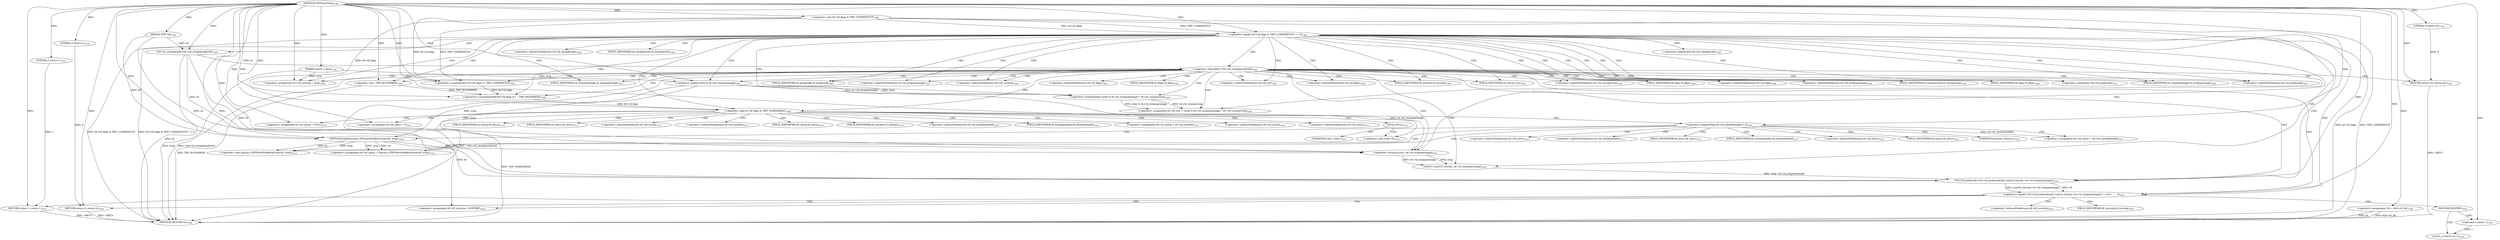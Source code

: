 digraph "TIFFStartStrip" {  
"77212" [label = <(METHOD,TIFFStartStrip)<SUB>1394</SUB>> ]
"77356" [label = <(METHOD_RETURN,int)<SUB>1394</SUB>> ]
"77213" [label = <(PARAM,TIFF *tif)<SUB>1394</SUB>> ]
"77214" [label = <(PARAM,uint32_t strip)<SUB>1394</SUB>> ]
"77217" [label = <(&lt;operator&gt;.assignment,*td = &amp;tif-&gt;tif_dir)<SUB>1396</SUB>> ]
"77248" [label = <(&lt;operator&gt;.assignment,tif-&gt;tif_curstrip = strip)<SUB>1404</SUB>> ]
"77253" [label = <(&lt;operator&gt;.assignment,tif-&gt;tif_row = (strip % td-&gt;td_stripsperimage) * td-&gt;td_rowsperstrip)<SUB>1405</SUB>> ]
"77266" [label = <(&lt;operators&gt;.assignmentAnd,tif-&gt;tif_flags &amp;= ~TIFF_BUF4WRITE)<SUB>1406</SUB>> ]
"77354" [label = <(RETURN,return 1;,return 1;)<SUB>1432</SUB>> ]
"77224" [label = <(&lt;operator&gt;.equals,(tif-&gt;tif_flags &amp; TIFF_CODERSETUP) == 0)<SUB>1398</SUB>> ]
"77273" [label = <(&lt;operator&gt;.and,tif-&gt;tif_flags &amp; TIFF_NOREADRAW)<SUB>1408</SUB>> ]
"77328" [label = <(&lt;operator&gt;.equals,(*tif-&gt;tif_predecode)(tif, (uint16_t)(strip / td-&gt;td_stripsperimage)) ==\012        0)<SUB>1421</SUB>> ]
"77355" [label = <(LITERAL,1,return 1;)<SUB>1432</SUB>> ]
"77243" [label = <(&lt;operators&gt;.assignmentOr,tif-&gt;tif_flags |= TIFF_CODERSETUP)<SUB>1402</SUB>> ]
"77257" [label = <(&lt;operator&gt;.multiplication,(strip % td-&gt;td_stripsperimage) * td-&gt;td_rowsperstrip)<SUB>1405</SUB>> ]
"77270" [label = <(&lt;operator&gt;.not,~TIFF_BUF4WRITE)<SUB>1406</SUB>> ]
"77279" [label = <(&lt;operator&gt;.assignment,tif-&gt;tif_rawcp = NULL)<SUB>1410</SUB>> ]
"77288" [label = <(&lt;operator&gt;.assignment,tif-&gt;tif_rawcc = 0)<SUB>1411</SUB>> ]
"77343" [label = <(&lt;operator&gt;.assignment,tif-&gt;tif_curstrip = NOSTRIP)<SUB>1429</SUB>> ]
"77352" [label = <(RETURN,return 0;,return 0;)<SUB>1430</SUB>> ]
"77225" [label = <(&lt;operator&gt;.and,tif-&gt;tif_flags &amp; TIFF_CODERSETUP)<SUB>1398</SUB>> ]
"77233" [label = <(&lt;operator&gt;.logicalNot,!(*tif-&gt;tif_setupdecode)(tif))<SUB>1400</SUB>> ]
"77258" [label = <(&lt;operator&gt;.modulo,strip % td-&gt;td_stripsperimage)<SUB>1405</SUB>> ]
"77295" [label = <(&lt;operator&gt;.assignment,tif-&gt;tif_rawcp = tif-&gt;tif_rawdata)<SUB>1415</SUB>> ]
"77329" [label = <(*tif-&gt;tif_predecode,(*tif-&gt;tif_predecode)(tif, (uint16_t)(strip / td-&gt;td_stripsperimage)))<SUB>1421</SUB>> ]
"77353" [label = <(LITERAL,0,return 0;)<SUB>1430</SUB>> ]
"77241" [label = <(RETURN,return (0);,return (0);)<SUB>1401</SUB>> ]
"77303" [label = <(&lt;operator&gt;.greaterThan,tif-&gt;tif_rawdataloaded &gt; 0)<SUB>1416</SUB>> ]
"77335" [label = <(uint16_t,(uint16_t)(strip / td-&gt;td_stripsperimage))<SUB>1421</SUB>> ]
"77234" [label = <(*tif-&gt;tif_setupdecode,(*tif-&gt;tif_setupdecode)(tif))<SUB>1400</SUB>> ]
"77242" [label = <(LITERAL,0,return (0);)<SUB>1401</SUB>> ]
"77285" [label = <(&lt;operator&gt;.cast,(void *)0)<SUB>1410</SUB>> ]
"77309" [label = <(&lt;operator&gt;.assignment,tif-&gt;tif_rawcc = tif-&gt;tif_rawdataloaded)<SUB>1417</SUB>> ]
"77336" [label = <(&lt;operator&gt;.division,strip / td-&gt;td_stripsperimage)<SUB>1421</SUB>> ]
"77349" [label = <(uint32_t,(uint32_t)(-1))<SUB>1429</SUB>> ]
"77318" [label = <(&lt;operator&gt;.assignment,tif-&gt;tif_rawcc = (tmsize_t)TIFFGetStrileByteCount(tif, strip))<SUB>1419</SUB>> ]
"77350" [label = <(&lt;operator&gt;.minus,-1)<SUB>1429</SUB>> ]
"77322" [label = <(&lt;operator&gt;.cast,(tmsize_t)TIFFGetStrileByteCount(tif, strip))<SUB>1419</SUB>> ]
"77324" [label = <(TIFFGetStrileByteCount,TIFFGetStrileByteCount(tif, strip))<SUB>1419</SUB>> ]
"77249" [label = <(&lt;operator&gt;.indirectFieldAccess,tif-&gt;tif_curstrip)<SUB>1404</SUB>> ]
"77254" [label = <(&lt;operator&gt;.indirectFieldAccess,tif-&gt;tif_row)<SUB>1405</SUB>> ]
"77267" [label = <(&lt;operator&gt;.indirectFieldAccess,tif-&gt;tif_flags)<SUB>1406</SUB>> ]
"77251" [label = <(FIELD_IDENTIFIER,tif_curstrip,tif_curstrip)<SUB>1404</SUB>> ]
"77256" [label = <(FIELD_IDENTIFIER,tif_row,tif_row)<SUB>1405</SUB>> ]
"77263" [label = <(&lt;operator&gt;.indirectFieldAccess,td-&gt;td_rowsperstrip)<SUB>1405</SUB>> ]
"77269" [label = <(FIELD_IDENTIFIER,tif_flags,tif_flags)<SUB>1406</SUB>> ]
"77274" [label = <(&lt;operator&gt;.indirectFieldAccess,tif-&gt;tif_flags)<SUB>1408</SUB>> ]
"77244" [label = <(&lt;operator&gt;.indirectFieldAccess,tif-&gt;tif_flags)<SUB>1402</SUB>> ]
"77260" [label = <(&lt;operator&gt;.indirectFieldAccess,td-&gt;td_stripsperimage)<SUB>1405</SUB>> ]
"77265" [label = <(FIELD_IDENTIFIER,td_rowsperstrip,td_rowsperstrip)<SUB>1405</SUB>> ]
"77276" [label = <(FIELD_IDENTIFIER,tif_flags,tif_flags)<SUB>1408</SUB>> ]
"77280" [label = <(&lt;operator&gt;.indirectFieldAccess,tif-&gt;tif_rawcp)<SUB>1410</SUB>> ]
"77283" [label = <(NULL,NULL)<SUB>1410</SUB>> ]
"77289" [label = <(&lt;operator&gt;.indirectFieldAccess,tif-&gt;tif_rawcc)<SUB>1411</SUB>> ]
"77330" [label = <(&lt;operator&gt;.indirection,*tif-&gt;tif_predecode)<SUB>1421</SUB>> ]
"77344" [label = <(&lt;operator&gt;.indirectFieldAccess,tif-&gt;tif_curstrip)<SUB>1429</SUB>> ]
"77347" [label = <(NOSTRIP,NOSTRIP)<SUB>1429</SUB>> ]
"77246" [label = <(FIELD_IDENTIFIER,tif_flags,tif_flags)<SUB>1402</SUB>> ]
"77262" [label = <(FIELD_IDENTIFIER,td_stripsperimage,td_stripsperimage)<SUB>1405</SUB>> ]
"77282" [label = <(FIELD_IDENTIFIER,tif_rawcp,tif_rawcp)<SUB>1410</SUB>> ]
"77291" [label = <(FIELD_IDENTIFIER,tif_rawcc,tif_rawcc)<SUB>1411</SUB>> ]
"77296" [label = <(&lt;operator&gt;.indirectFieldAccess,tif-&gt;tif_rawcp)<SUB>1415</SUB>> ]
"77299" [label = <(&lt;operator&gt;.indirectFieldAccess,tif-&gt;tif_rawdata)<SUB>1415</SUB>> ]
"77331" [label = <(&lt;operator&gt;.indirectFieldAccess,tif-&gt;tif_predecode)<SUB>1421</SUB>> ]
"77346" [label = <(FIELD_IDENTIFIER,tif_curstrip,tif_curstrip)<SUB>1429</SUB>> ]
"77235" [label = <(&lt;operator&gt;.indirection,*tif-&gt;tif_setupdecode)<SUB>1400</SUB>> ]
"77298" [label = <(FIELD_IDENTIFIER,tif_rawcp,tif_rawcp)<SUB>1415</SUB>> ]
"77301" [label = <(FIELD_IDENTIFIER,tif_rawdata,tif_rawdata)<SUB>1415</SUB>> ]
"77304" [label = <(&lt;operator&gt;.indirectFieldAccess,tif-&gt;tif_rawdataloaded)<SUB>1416</SUB>> ]
"77333" [label = <(FIELD_IDENTIFIER,tif_predecode,tif_predecode)<SUB>1421</SUB>> ]
"77338" [label = <(&lt;operator&gt;.indirectFieldAccess,td-&gt;td_stripsperimage)<SUB>1421</SUB>> ]
"77236" [label = <(&lt;operator&gt;.indirectFieldAccess,tif-&gt;tif_setupdecode)<SUB>1400</SUB>> ]
"77286" [label = <(UNKNOWN,void *,void *)<SUB>1410</SUB>> ]
"77306" [label = <(FIELD_IDENTIFIER,tif_rawdataloaded,tif_rawdataloaded)<SUB>1416</SUB>> ]
"77310" [label = <(&lt;operator&gt;.indirectFieldAccess,tif-&gt;tif_rawcc)<SUB>1417</SUB>> ]
"77313" [label = <(&lt;operator&gt;.indirectFieldAccess,tif-&gt;tif_rawdataloaded)<SUB>1417</SUB>> ]
"77340" [label = <(FIELD_IDENTIFIER,td_stripsperimage,td_stripsperimage)<SUB>1421</SUB>> ]
"77238" [label = <(FIELD_IDENTIFIER,tif_setupdecode,tif_setupdecode)<SUB>1400</SUB>> ]
"77312" [label = <(FIELD_IDENTIFIER,tif_rawcc,tif_rawcc)<SUB>1417</SUB>> ]
"77315" [label = <(FIELD_IDENTIFIER,tif_rawdataloaded,tif_rawdataloaded)<SUB>1417</SUB>> ]
"77319" [label = <(&lt;operator&gt;.indirectFieldAccess,tif-&gt;tif_rawcc)<SUB>1419</SUB>> ]
"77321" [label = <(FIELD_IDENTIFIER,tif_rawcc,tif_rawcc)<SUB>1419</SUB>> ]
"77323" [label = <(UNKNOWN,tmsize_t,tmsize_t)<SUB>1419</SUB>> ]
  "77352" -> "77356"  [ label = "DDG: &lt;RET&gt;"] 
  "77354" -> "77356"  [ label = "DDG: &lt;RET&gt;"] 
  "77241" -> "77356"  [ label = "DDG: &lt;RET&gt;"] 
  "77214" -> "77356"  [ label = "DDG: strip"] 
  "77217" -> "77356"  [ label = "DDG: td"] 
  "77217" -> "77356"  [ label = "DDG: &amp;tif-&gt;tif_dir"] 
  "77225" -> "77356"  [ label = "DDG: tif-&gt;tif_flags"] 
  "77225" -> "77356"  [ label = "DDG: TIFF_CODERSETUP"] 
  "77224" -> "77356"  [ label = "DDG: tif-&gt;tif_flags &amp; TIFF_CODERSETUP"] 
  "77224" -> "77356"  [ label = "DDG: (tif-&gt;tif_flags &amp; TIFF_CODERSETUP) == 0"] 
  "77234" -> "77356"  [ label = "DDG: tif"] 
  "77233" -> "77356"  [ label = "DDG: (*tif-&gt;tif_setupdecode)(tif)"] 
  "77233" -> "77356"  [ label = "DDG: !(*tif-&gt;tif_setupdecode)(tif)"] 
  "77273" -> "77356"  [ label = "DDG: TIFF_NOREADRAW"] 
  "77270" -> "77356"  [ label = "DDG: TIFF_BUF4WRITE"] 
  "77212" -> "77213"  [ label = "DDG: "] 
  "77212" -> "77214"  [ label = "DDG: "] 
  "77214" -> "77248"  [ label = "DDG: strip"] 
  "77212" -> "77248"  [ label = "DDG: "] 
  "77257" -> "77253"  [ label = "DDG: strip % td-&gt;td_stripsperimage"] 
  "77257" -> "77253"  [ label = "DDG: td-&gt;td_rowsperstrip"] 
  "77270" -> "77266"  [ label = "DDG: TIFF_BUF4WRITE"] 
  "77355" -> "77354"  [ label = "DDG: 1"] 
  "77212" -> "77354"  [ label = "DDG: "] 
  "77212" -> "77217"  [ label = "DDG: "] 
  "77225" -> "77266"  [ label = "DDG: tif-&gt;tif_flags"] 
  "77243" -> "77266"  [ label = "DDG: tif-&gt;tif_flags"] 
  "77212" -> "77355"  [ label = "DDG: "] 
  "77225" -> "77224"  [ label = "DDG: tif-&gt;tif_flags"] 
  "77225" -> "77224"  [ label = "DDG: TIFF_CODERSETUP"] 
  "77212" -> "77224"  [ label = "DDG: "] 
  "77225" -> "77243"  [ label = "DDG: TIFF_CODERSETUP"] 
  "77212" -> "77243"  [ label = "DDG: "] 
  "77258" -> "77257"  [ label = "DDG: strip"] 
  "77258" -> "77257"  [ label = "DDG: td-&gt;td_stripsperimage"] 
  "77212" -> "77270"  [ label = "DDG: "] 
  "77266" -> "77273"  [ label = "DDG: tif-&gt;tif_flags"] 
  "77212" -> "77273"  [ label = "DDG: "] 
  "77212" -> "77279"  [ label = "DDG: "] 
  "77212" -> "77288"  [ label = "DDG: "] 
  "77329" -> "77328"  [ label = "DDG: tif"] 
  "77329" -> "77328"  [ label = "DDG: (uint16_t)(strip / td-&gt;td_stripsperimage)"] 
  "77212" -> "77328"  [ label = "DDG: "] 
  "77212" -> "77343"  [ label = "DDG: "] 
  "77353" -> "77352"  [ label = "DDG: 0"] 
  "77212" -> "77352"  [ label = "DDG: "] 
  "77212" -> "77225"  [ label = "DDG: "] 
  "77225" -> "77243"  [ label = "DDG: tif-&gt;tif_flags"] 
  "77212" -> "77258"  [ label = "DDG: "] 
  "77214" -> "77258"  [ label = "DDG: strip"] 
  "77234" -> "77329"  [ label = "DDG: tif"] 
  "77324" -> "77329"  [ label = "DDG: tif"] 
  "77213" -> "77329"  [ label = "DDG: tif"] 
  "77212" -> "77329"  [ label = "DDG: "] 
  "77335" -> "77329"  [ label = "DDG: strip / td-&gt;td_stripsperimage"] 
  "77212" -> "77353"  [ label = "DDG: "] 
  "77234" -> "77233"  [ label = "DDG: tif"] 
  "77242" -> "77241"  [ label = "DDG: 0"] 
  "77212" -> "77241"  [ label = "DDG: "] 
  "77336" -> "77335"  [ label = "DDG: strip"] 
  "77336" -> "77335"  [ label = "DDG: td-&gt;td_stripsperimage"] 
  "77213" -> "77234"  [ label = "DDG: tif"] 
  "77212" -> "77234"  [ label = "DDG: "] 
  "77212" -> "77242"  [ label = "DDG: "] 
  "77212" -> "77285"  [ label = "DDG: "] 
  "77212" -> "77303"  [ label = "DDG: "] 
  "77303" -> "77309"  [ label = "DDG: tif-&gt;tif_rawdataloaded"] 
  "77258" -> "77336"  [ label = "DDG: strip"] 
  "77324" -> "77336"  [ label = "DDG: strip"] 
  "77212" -> "77336"  [ label = "DDG: "] 
  "77258" -> "77336"  [ label = "DDG: td-&gt;td_stripsperimage"] 
  "77324" -> "77318"  [ label = "DDG: tif"] 
  "77324" -> "77318"  [ label = "DDG: strip"] 
  "77350" -> "77349"  [ label = "DDG: 1"] 
  "77212" -> "77350"  [ label = "DDG: "] 
  "77324" -> "77322"  [ label = "DDG: tif"] 
  "77324" -> "77322"  [ label = "DDG: strip"] 
  "77234" -> "77324"  [ label = "DDG: tif"] 
  "77213" -> "77324"  [ label = "DDG: tif"] 
  "77212" -> "77324"  [ label = "DDG: "] 
  "77258" -> "77324"  [ label = "DDG: strip"] 
  "77224" -> "77330"  [ label = "CDG: "] 
  "77224" -> "77328"  [ label = "CDG: "] 
  "77224" -> "77236"  [ label = "CDG: "] 
  "77224" -> "77270"  [ label = "CDG: "] 
  "77224" -> "77260"  [ label = "CDG: "] 
  "77224" -> "77253"  [ label = "CDG: "] 
  "77224" -> "77234"  [ label = "CDG: "] 
  "77224" -> "77276"  [ label = "CDG: "] 
  "77224" -> "77233"  [ label = "CDG: "] 
  "77224" -> "77269"  [ label = "CDG: "] 
  "77224" -> "77249"  [ label = "CDG: "] 
  "77224" -> "77333"  [ label = "CDG: "] 
  "77224" -> "77331"  [ label = "CDG: "] 
  "77224" -> "77258"  [ label = "CDG: "] 
  "77224" -> "77274"  [ label = "CDG: "] 
  "77224" -> "77329"  [ label = "CDG: "] 
  "77224" -> "77251"  [ label = "CDG: "] 
  "77224" -> "77262"  [ label = "CDG: "] 
  "77224" -> "77235"  [ label = "CDG: "] 
  "77224" -> "77254"  [ label = "CDG: "] 
  "77224" -> "77263"  [ label = "CDG: "] 
  "77224" -> "77238"  [ label = "CDG: "] 
  "77224" -> "77338"  [ label = "CDG: "] 
  "77224" -> "77273"  [ label = "CDG: "] 
  "77224" -> "77265"  [ label = "CDG: "] 
  "77224" -> "77340"  [ label = "CDG: "] 
  "77224" -> "77336"  [ label = "CDG: "] 
  "77224" -> "77266"  [ label = "CDG: "] 
  "77224" -> "77335"  [ label = "CDG: "] 
  "77224" -> "77257"  [ label = "CDG: "] 
  "77224" -> "77267"  [ label = "CDG: "] 
  "77224" -> "77256"  [ label = "CDG: "] 
  "77224" -> "77248"  [ label = "CDG: "] 
  "77273" -> "77296"  [ label = "CDG: "] 
  "77273" -> "77306"  [ label = "CDG: "] 
  "77273" -> "77299"  [ label = "CDG: "] 
  "77273" -> "77303"  [ label = "CDG: "] 
  "77273" -> "77304"  [ label = "CDG: "] 
  "77273" -> "77282"  [ label = "CDG: "] 
  "77273" -> "77280"  [ label = "CDG: "] 
  "77273" -> "77283"  [ label = "CDG: "] 
  "77273" -> "77291"  [ label = "CDG: "] 
  "77273" -> "77301"  [ label = "CDG: "] 
  "77273" -> "77295"  [ label = "CDG: "] 
  "77273" -> "77288"  [ label = "CDG: "] 
  "77273" -> "77289"  [ label = "CDG: "] 
  "77273" -> "77279"  [ label = "CDG: "] 
  "77273" -> "77298"  [ label = "CDG: "] 
  "77328" -> "77347"  [ label = "CDG: "] 
  "77328" -> "77344"  [ label = "CDG: "] 
  "77328" -> "77354"  [ label = "CDG: "] 
  "77328" -> "77343"  [ label = "CDG: "] 
  "77328" -> "77352"  [ label = "CDG: "] 
  "77328" -> "77346"  [ label = "CDG: "] 
  "77233" -> "77330"  [ label = "CDG: "] 
  "77233" -> "77328"  [ label = "CDG: "] 
  "77233" -> "77270"  [ label = "CDG: "] 
  "77233" -> "77260"  [ label = "CDG: "] 
  "77233" -> "77253"  [ label = "CDG: "] 
  "77233" -> "77276"  [ label = "CDG: "] 
  "77233" -> "77269"  [ label = "CDG: "] 
  "77233" -> "77249"  [ label = "CDG: "] 
  "77233" -> "77333"  [ label = "CDG: "] 
  "77233" -> "77331"  [ label = "CDG: "] 
  "77233" -> "77258"  [ label = "CDG: "] 
  "77233" -> "77243"  [ label = "CDG: "] 
  "77233" -> "77274"  [ label = "CDG: "] 
  "77233" -> "77329"  [ label = "CDG: "] 
  "77233" -> "77251"  [ label = "CDG: "] 
  "77233" -> "77262"  [ label = "CDG: "] 
  "77233" -> "77254"  [ label = "CDG: "] 
  "77233" -> "77263"  [ label = "CDG: "] 
  "77233" -> "77244"  [ label = "CDG: "] 
  "77233" -> "77338"  [ label = "CDG: "] 
  "77233" -> "77273"  [ label = "CDG: "] 
  "77233" -> "77265"  [ label = "CDG: "] 
  "77233" -> "77241"  [ label = "CDG: "] 
  "77233" -> "77246"  [ label = "CDG: "] 
  "77233" -> "77340"  [ label = "CDG: "] 
  "77233" -> "77336"  [ label = "CDG: "] 
  "77233" -> "77266"  [ label = "CDG: "] 
  "77233" -> "77335"  [ label = "CDG: "] 
  "77233" -> "77257"  [ label = "CDG: "] 
  "77233" -> "77267"  [ label = "CDG: "] 
  "77233" -> "77256"  [ label = "CDG: "] 
  "77233" -> "77248"  [ label = "CDG: "] 
  "77283" -> "77285"  [ label = "CDG: "] 
  "77283" -> "77286"  [ label = "CDG: "] 
  "77347" -> "77349"  [ label = "CDG: "] 
  "77347" -> "77350"  [ label = "CDG: "] 
  "77303" -> "77310"  [ label = "CDG: "] 
  "77303" -> "77309"  [ label = "CDG: "] 
  "77303" -> "77322"  [ label = "CDG: "] 
  "77303" -> "77312"  [ label = "CDG: "] 
  "77303" -> "77319"  [ label = "CDG: "] 
  "77303" -> "77315"  [ label = "CDG: "] 
  "77303" -> "77324"  [ label = "CDG: "] 
  "77303" -> "77318"  [ label = "CDG: "] 
  "77303" -> "77323"  [ label = "CDG: "] 
  "77303" -> "77313"  [ label = "CDG: "] 
  "77303" -> "77321"  [ label = "CDG: "] 
}
